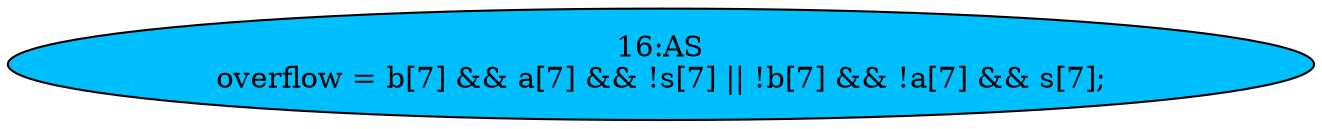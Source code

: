 strict digraph "" {
	node [label="\N"];
	"16:AS"	[ast="<pyverilog.vparser.ast.Assign object at 0x7fda68cf84d0>",
		def_var="['overflow']",
		fillcolor=deepskyblue,
		label="16:AS
overflow = b[7] && a[7] && !s[7] || !b[7] && !a[7] && s[7];",
		statements="[]",
		style=filled,
		typ=Assign,
		use_var="['b', 'a', 's', 'b', 'a', 's']"];
}
